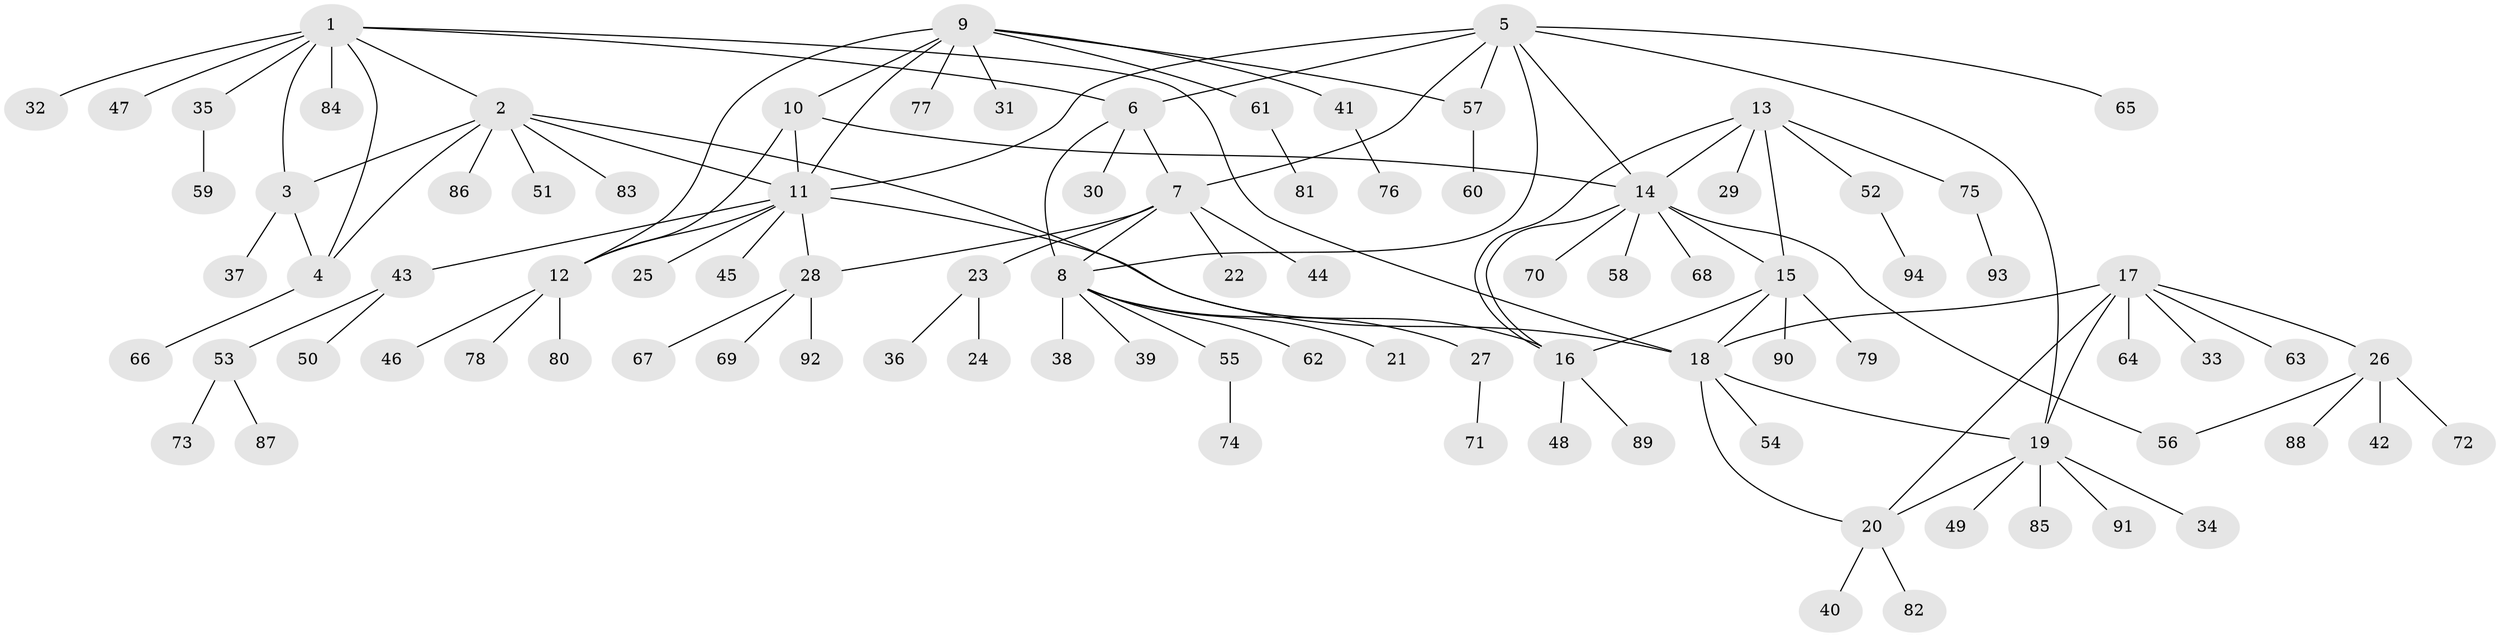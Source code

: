 // Generated by graph-tools (version 1.1) at 2025/55/03/09/25 04:55:29]
// undirected, 94 vertices, 117 edges
graph export_dot {
graph [start="1"]
  node [color=gray90,style=filled];
  1;
  2;
  3;
  4;
  5;
  6;
  7;
  8;
  9;
  10;
  11;
  12;
  13;
  14;
  15;
  16;
  17;
  18;
  19;
  20;
  21;
  22;
  23;
  24;
  25;
  26;
  27;
  28;
  29;
  30;
  31;
  32;
  33;
  34;
  35;
  36;
  37;
  38;
  39;
  40;
  41;
  42;
  43;
  44;
  45;
  46;
  47;
  48;
  49;
  50;
  51;
  52;
  53;
  54;
  55;
  56;
  57;
  58;
  59;
  60;
  61;
  62;
  63;
  64;
  65;
  66;
  67;
  68;
  69;
  70;
  71;
  72;
  73;
  74;
  75;
  76;
  77;
  78;
  79;
  80;
  81;
  82;
  83;
  84;
  85;
  86;
  87;
  88;
  89;
  90;
  91;
  92;
  93;
  94;
  1 -- 2;
  1 -- 3;
  1 -- 4;
  1 -- 6;
  1 -- 18;
  1 -- 32;
  1 -- 35;
  1 -- 47;
  1 -- 84;
  2 -- 3;
  2 -- 4;
  2 -- 11;
  2 -- 16;
  2 -- 51;
  2 -- 83;
  2 -- 86;
  3 -- 4;
  3 -- 37;
  4 -- 66;
  5 -- 6;
  5 -- 7;
  5 -- 8;
  5 -- 11;
  5 -- 14;
  5 -- 19;
  5 -- 57;
  5 -- 65;
  6 -- 7;
  6 -- 8;
  6 -- 30;
  7 -- 8;
  7 -- 22;
  7 -- 23;
  7 -- 28;
  7 -- 44;
  8 -- 21;
  8 -- 27;
  8 -- 38;
  8 -- 39;
  8 -- 55;
  8 -- 62;
  9 -- 10;
  9 -- 11;
  9 -- 12;
  9 -- 31;
  9 -- 41;
  9 -- 57;
  9 -- 61;
  9 -- 77;
  10 -- 11;
  10 -- 12;
  10 -- 14;
  11 -- 12;
  11 -- 18;
  11 -- 25;
  11 -- 28;
  11 -- 43;
  11 -- 45;
  12 -- 46;
  12 -- 78;
  12 -- 80;
  13 -- 14;
  13 -- 15;
  13 -- 16;
  13 -- 29;
  13 -- 52;
  13 -- 75;
  14 -- 15;
  14 -- 16;
  14 -- 56;
  14 -- 58;
  14 -- 68;
  14 -- 70;
  15 -- 16;
  15 -- 18;
  15 -- 79;
  15 -- 90;
  16 -- 48;
  16 -- 89;
  17 -- 18;
  17 -- 19;
  17 -- 20;
  17 -- 26;
  17 -- 33;
  17 -- 63;
  17 -- 64;
  18 -- 19;
  18 -- 20;
  18 -- 54;
  19 -- 20;
  19 -- 34;
  19 -- 49;
  19 -- 85;
  19 -- 91;
  20 -- 40;
  20 -- 82;
  23 -- 24;
  23 -- 36;
  26 -- 42;
  26 -- 56;
  26 -- 72;
  26 -- 88;
  27 -- 71;
  28 -- 67;
  28 -- 69;
  28 -- 92;
  35 -- 59;
  41 -- 76;
  43 -- 50;
  43 -- 53;
  52 -- 94;
  53 -- 73;
  53 -- 87;
  55 -- 74;
  57 -- 60;
  61 -- 81;
  75 -- 93;
}
